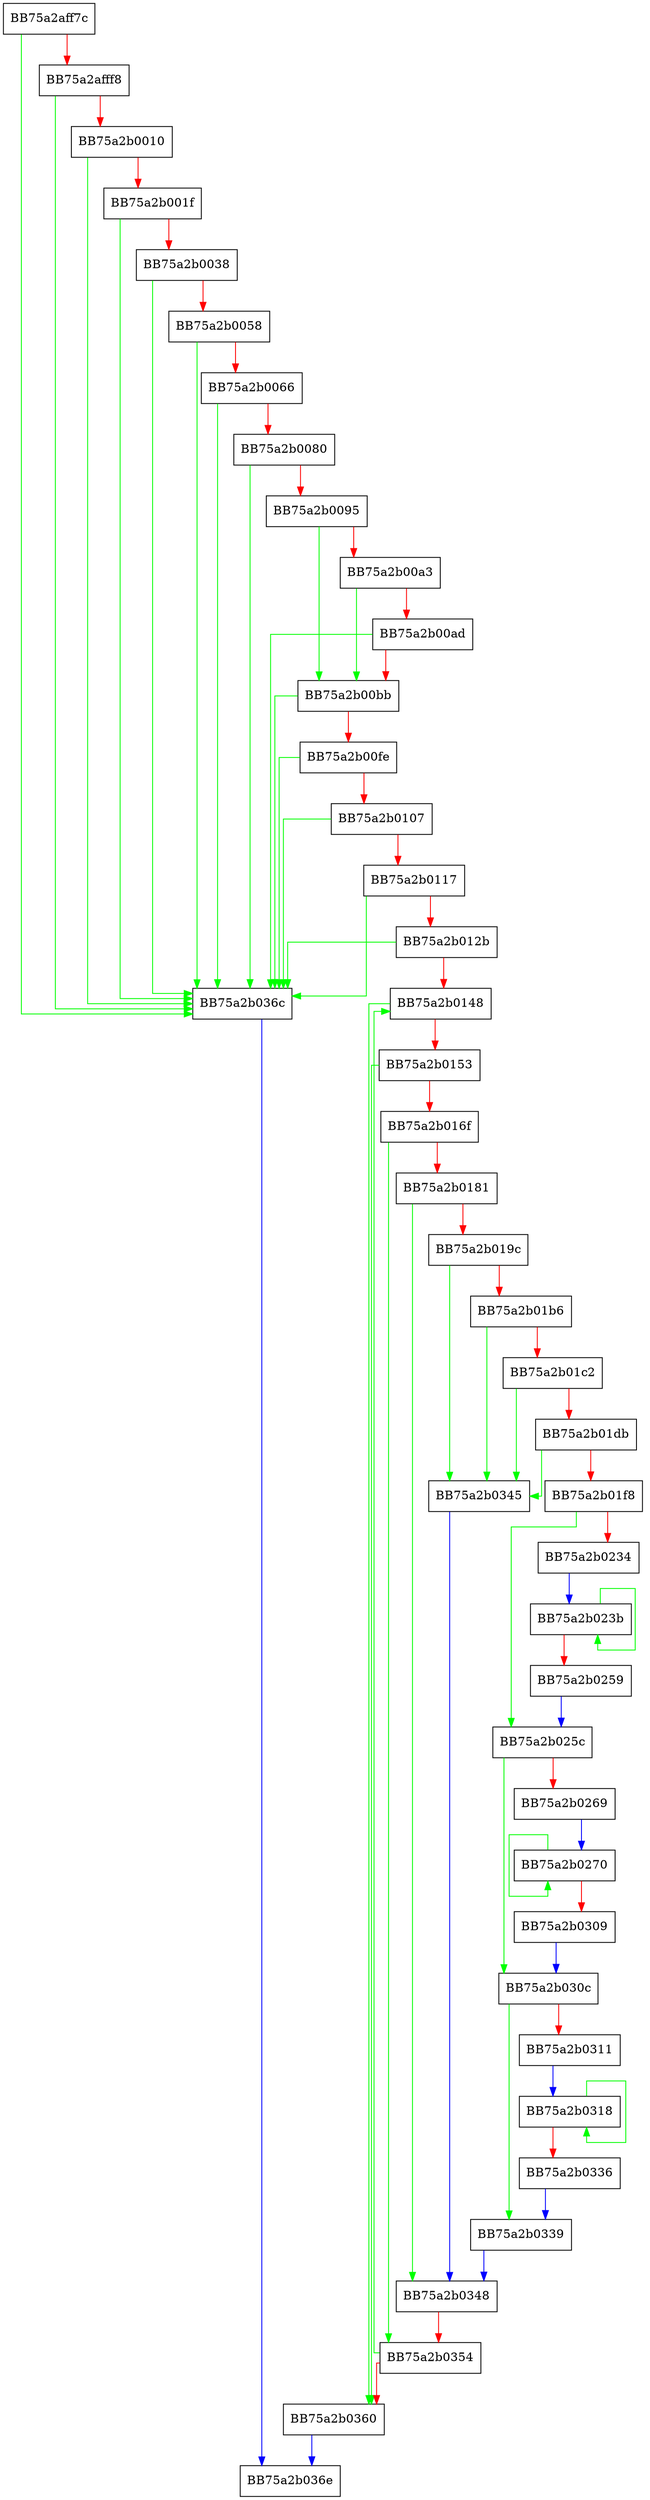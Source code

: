 digraph GetCodeHash {
  node [shape="box"];
  graph [splines=ortho];
  BB75a2aff7c -> BB75a2b036c [color="green"];
  BB75a2aff7c -> BB75a2afff8 [color="red"];
  BB75a2afff8 -> BB75a2b036c [color="green"];
  BB75a2afff8 -> BB75a2b0010 [color="red"];
  BB75a2b0010 -> BB75a2b036c [color="green"];
  BB75a2b0010 -> BB75a2b001f [color="red"];
  BB75a2b001f -> BB75a2b036c [color="green"];
  BB75a2b001f -> BB75a2b0038 [color="red"];
  BB75a2b0038 -> BB75a2b036c [color="green"];
  BB75a2b0038 -> BB75a2b0058 [color="red"];
  BB75a2b0058 -> BB75a2b036c [color="green"];
  BB75a2b0058 -> BB75a2b0066 [color="red"];
  BB75a2b0066 -> BB75a2b036c [color="green"];
  BB75a2b0066 -> BB75a2b0080 [color="red"];
  BB75a2b0080 -> BB75a2b036c [color="green"];
  BB75a2b0080 -> BB75a2b0095 [color="red"];
  BB75a2b0095 -> BB75a2b00bb [color="green"];
  BB75a2b0095 -> BB75a2b00a3 [color="red"];
  BB75a2b00a3 -> BB75a2b00bb [color="green"];
  BB75a2b00a3 -> BB75a2b00ad [color="red"];
  BB75a2b00ad -> BB75a2b036c [color="green"];
  BB75a2b00ad -> BB75a2b00bb [color="red"];
  BB75a2b00bb -> BB75a2b036c [color="green"];
  BB75a2b00bb -> BB75a2b00fe [color="red"];
  BB75a2b00fe -> BB75a2b036c [color="green"];
  BB75a2b00fe -> BB75a2b0107 [color="red"];
  BB75a2b0107 -> BB75a2b036c [color="green"];
  BB75a2b0107 -> BB75a2b0117 [color="red"];
  BB75a2b0117 -> BB75a2b036c [color="green"];
  BB75a2b0117 -> BB75a2b012b [color="red"];
  BB75a2b012b -> BB75a2b036c [color="green"];
  BB75a2b012b -> BB75a2b0148 [color="red"];
  BB75a2b0148 -> BB75a2b0360 [color="green"];
  BB75a2b0148 -> BB75a2b0153 [color="red"];
  BB75a2b0153 -> BB75a2b0360 [color="green"];
  BB75a2b0153 -> BB75a2b016f [color="red"];
  BB75a2b016f -> BB75a2b0354 [color="green"];
  BB75a2b016f -> BB75a2b0181 [color="red"];
  BB75a2b0181 -> BB75a2b0348 [color="green"];
  BB75a2b0181 -> BB75a2b019c [color="red"];
  BB75a2b019c -> BB75a2b0345 [color="green"];
  BB75a2b019c -> BB75a2b01b6 [color="red"];
  BB75a2b01b6 -> BB75a2b0345 [color="green"];
  BB75a2b01b6 -> BB75a2b01c2 [color="red"];
  BB75a2b01c2 -> BB75a2b0345 [color="green"];
  BB75a2b01c2 -> BB75a2b01db [color="red"];
  BB75a2b01db -> BB75a2b0345 [color="green"];
  BB75a2b01db -> BB75a2b01f8 [color="red"];
  BB75a2b01f8 -> BB75a2b025c [color="green"];
  BB75a2b01f8 -> BB75a2b0234 [color="red"];
  BB75a2b0234 -> BB75a2b023b [color="blue"];
  BB75a2b023b -> BB75a2b023b [color="green"];
  BB75a2b023b -> BB75a2b0259 [color="red"];
  BB75a2b0259 -> BB75a2b025c [color="blue"];
  BB75a2b025c -> BB75a2b030c [color="green"];
  BB75a2b025c -> BB75a2b0269 [color="red"];
  BB75a2b0269 -> BB75a2b0270 [color="blue"];
  BB75a2b0270 -> BB75a2b0270 [color="green"];
  BB75a2b0270 -> BB75a2b0309 [color="red"];
  BB75a2b0309 -> BB75a2b030c [color="blue"];
  BB75a2b030c -> BB75a2b0339 [color="green"];
  BB75a2b030c -> BB75a2b0311 [color="red"];
  BB75a2b0311 -> BB75a2b0318 [color="blue"];
  BB75a2b0318 -> BB75a2b0318 [color="green"];
  BB75a2b0318 -> BB75a2b0336 [color="red"];
  BB75a2b0336 -> BB75a2b0339 [color="blue"];
  BB75a2b0339 -> BB75a2b0348 [color="blue"];
  BB75a2b0345 -> BB75a2b0348 [color="blue"];
  BB75a2b0348 -> BB75a2b0354 [color="red"];
  BB75a2b0354 -> BB75a2b0148 [color="green"];
  BB75a2b0354 -> BB75a2b0360 [color="red"];
  BB75a2b0360 -> BB75a2b036e [color="blue"];
  BB75a2b036c -> BB75a2b036e [color="blue"];
}